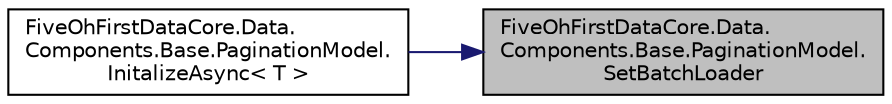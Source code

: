 digraph "FiveOhFirstDataCore.Data.Components.Base.PaginationModel.SetBatchLoader"
{
 // LATEX_PDF_SIZE
  edge [fontname="Helvetica",fontsize="10",labelfontname="Helvetica",labelfontsize="10"];
  node [fontname="Helvetica",fontsize="10",shape=record];
  rankdir="RL";
  Node1 [label="FiveOhFirstDataCore.Data.\lComponents.Base.PaginationModel.\lSetBatchLoader",height=0.2,width=0.4,color="black", fillcolor="grey75", style="filled", fontcolor="black",tooltip="Sets the batch loader."];
  Node1 -> Node2 [dir="back",color="midnightblue",fontsize="10",style="solid",fontname="Helvetica"];
  Node2 [label="FiveOhFirstDataCore.Data.\lComponents.Base.PaginationModel.\lInitalizeAsync\< T \>",height=0.2,width=0.4,color="black", fillcolor="white", style="filled",URL="$class_five_oh_first_data_core_1_1_data_1_1_components_1_1_base_1_1_pagination_model.html#a8485bbf3399075da177a2bd72a016678",tooltip="Initalize the Paignation Model."];
}
